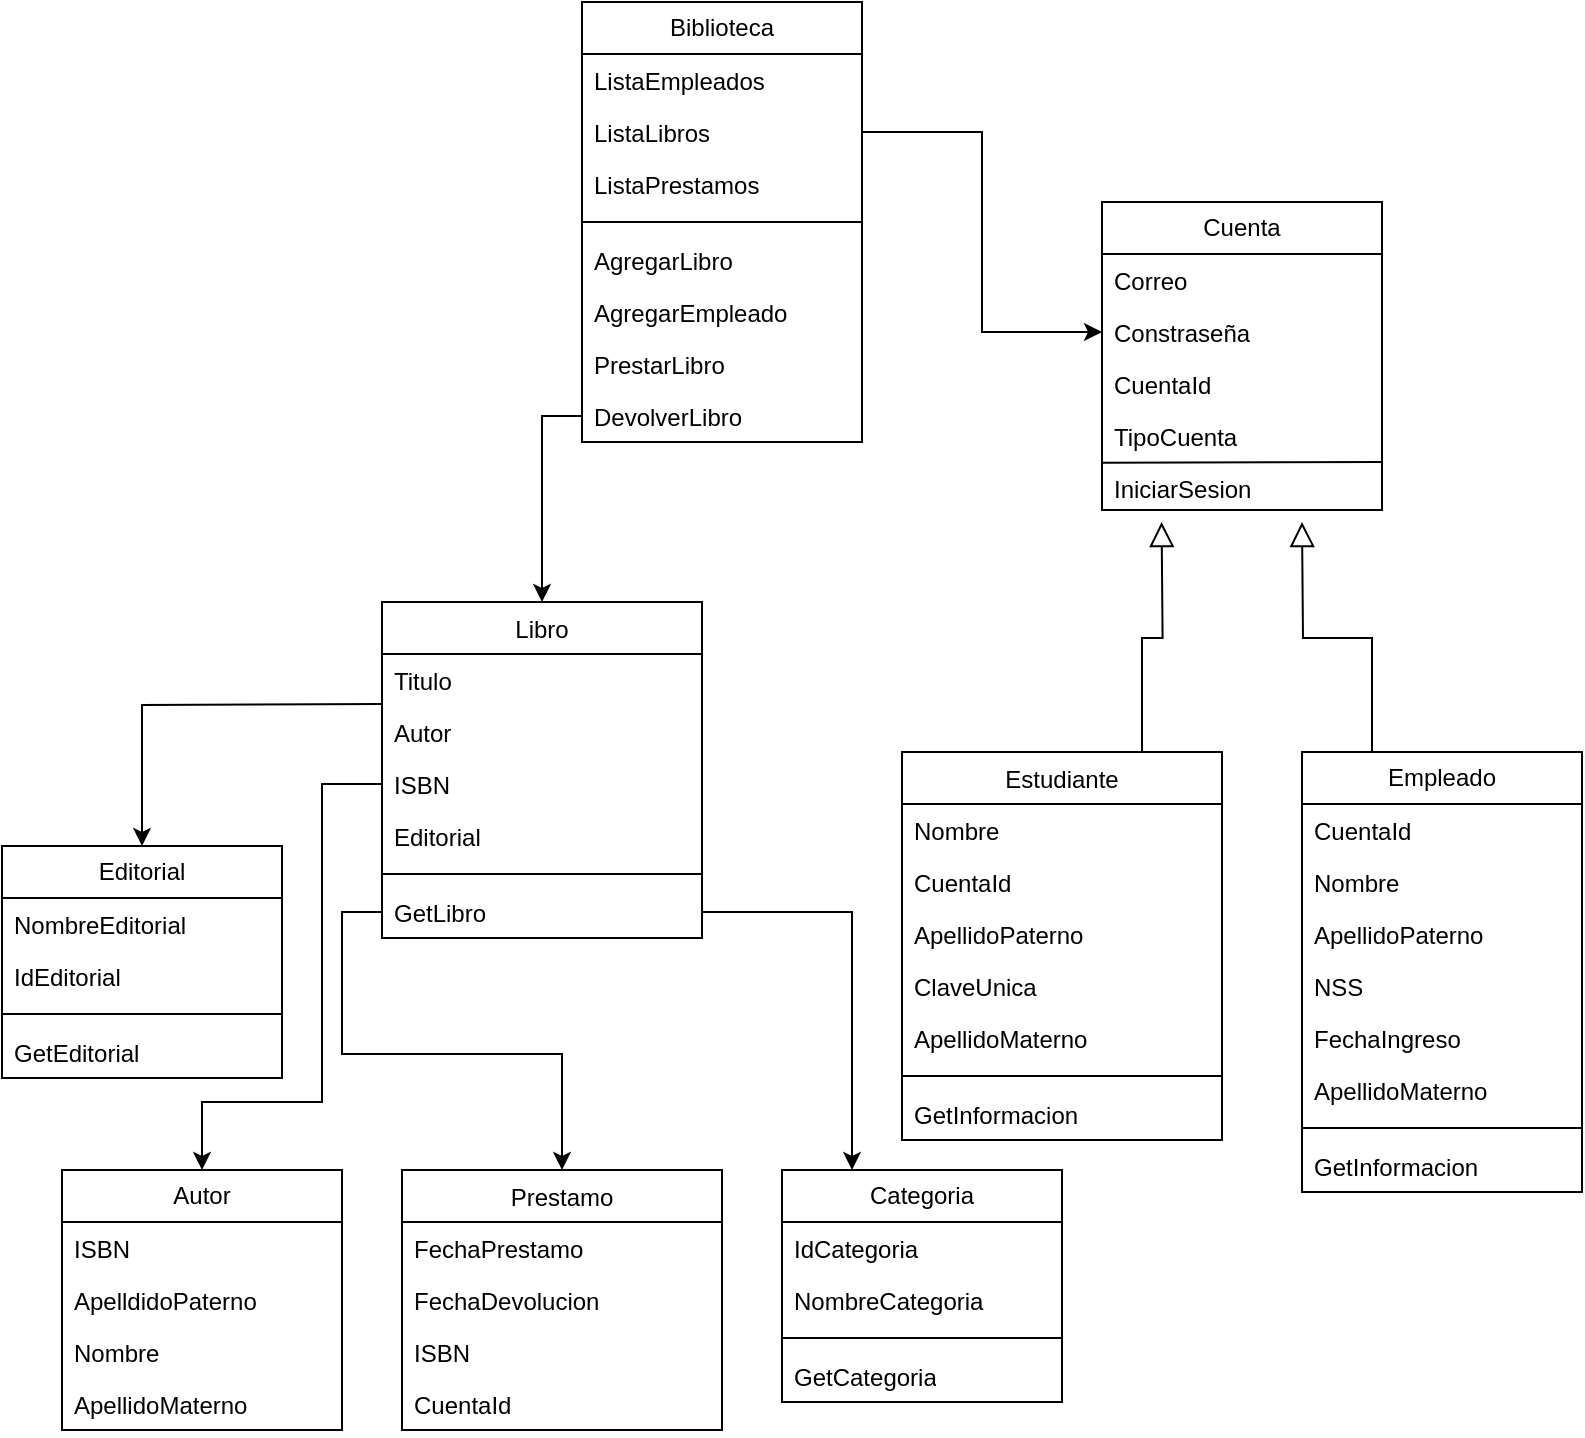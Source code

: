 <mxfile version="22.1.0" type="device">
  <diagram id="C5RBs43oDa-KdzZeNtuy" name="Page-1">
    <mxGraphModel dx="1120" dy="1647" grid="1" gridSize="10" guides="1" tooltips="1" connect="1" arrows="1" fold="1" page="1" pageScale="1" pageWidth="827" pageHeight="1169" math="0" shadow="0">
      <root>
        <mxCell id="WIyWlLk6GJQsqaUBKTNV-0" />
        <mxCell id="WIyWlLk6GJQsqaUBKTNV-1" parent="WIyWlLk6GJQsqaUBKTNV-0" />
        <mxCell id="zkfFHV4jXpPFQw0GAbJ--0" value="Libro" style="swimlane;fontStyle=0;align=center;verticalAlign=top;childLayout=stackLayout;horizontal=1;startSize=26;horizontalStack=0;resizeParent=1;resizeLast=0;collapsible=1;marginBottom=0;rounded=0;shadow=0;strokeWidth=1;" parent="WIyWlLk6GJQsqaUBKTNV-1" vertex="1">
          <mxGeometry x="220" y="110" width="160" height="168" as="geometry">
            <mxRectangle x="230" y="140" width="160" height="26" as="alternateBounds" />
          </mxGeometry>
        </mxCell>
        <mxCell id="DZmbbs5CT2JnMXToMI85-8" value="Titulo" style="text;align=left;verticalAlign=top;spacingLeft=4;spacingRight=4;overflow=hidden;rotatable=0;points=[[0,0.5],[1,0.5]];portConstraint=eastwest;" parent="zkfFHV4jXpPFQw0GAbJ--0" vertex="1">
          <mxGeometry y="26" width="160" height="26" as="geometry" />
        </mxCell>
        <mxCell id="DZmbbs5CT2JnMXToMI85-10" value="Autor" style="text;align=left;verticalAlign=top;spacingLeft=4;spacingRight=4;overflow=hidden;rotatable=0;points=[[0,0.5],[1,0.5]];portConstraint=eastwest;" parent="zkfFHV4jXpPFQw0GAbJ--0" vertex="1">
          <mxGeometry y="52" width="160" height="26" as="geometry" />
        </mxCell>
        <mxCell id="DZmbbs5CT2JnMXToMI85-7" value="ISBN" style="text;align=left;verticalAlign=top;spacingLeft=4;spacingRight=4;overflow=hidden;rotatable=0;points=[[0,0.5],[1,0.5]];portConstraint=eastwest;" parent="zkfFHV4jXpPFQw0GAbJ--0" vertex="1">
          <mxGeometry y="78" width="160" height="26" as="geometry" />
        </mxCell>
        <mxCell id="__hPWqLk1gA0AkuXwRrB-8" value="Editorial" style="text;align=left;verticalAlign=top;spacingLeft=4;spacingRight=4;overflow=hidden;rotatable=0;points=[[0,0.5],[1,0.5]];portConstraint=eastwest;" vertex="1" parent="zkfFHV4jXpPFQw0GAbJ--0">
          <mxGeometry y="104" width="160" height="26" as="geometry" />
        </mxCell>
        <mxCell id="DZmbbs5CT2JnMXToMI85-6" value="" style="line;html=1;strokeWidth=1;align=left;verticalAlign=middle;spacingTop=-1;spacingLeft=3;spacingRight=3;rotatable=0;labelPosition=right;points=[];portConstraint=eastwest;" parent="zkfFHV4jXpPFQw0GAbJ--0" vertex="1">
          <mxGeometry y="130" width="160" height="12" as="geometry" />
        </mxCell>
        <mxCell id="DZmbbs5CT2JnMXToMI85-11" value="GetLibro" style="text;align=left;verticalAlign=top;spacingLeft=4;spacingRight=4;overflow=hidden;rotatable=0;points=[[0,0.5],[1,0.5]];portConstraint=eastwest;" parent="zkfFHV4jXpPFQw0GAbJ--0" vertex="1">
          <mxGeometry y="142" width="160" height="26" as="geometry" />
        </mxCell>
        <mxCell id="zkfFHV4jXpPFQw0GAbJ--6" value="Prestamo" style="swimlane;fontStyle=0;align=center;verticalAlign=top;childLayout=stackLayout;horizontal=1;startSize=26;horizontalStack=0;resizeParent=1;resizeLast=0;collapsible=1;marginBottom=0;rounded=0;shadow=0;strokeWidth=1;" parent="WIyWlLk6GJQsqaUBKTNV-1" vertex="1">
          <mxGeometry x="230" y="394" width="160" height="130" as="geometry">
            <mxRectangle x="130" y="380" width="160" height="26" as="alternateBounds" />
          </mxGeometry>
        </mxCell>
        <mxCell id="zkfFHV4jXpPFQw0GAbJ--7" value="FechaPrestamo" style="text;align=left;verticalAlign=top;spacingLeft=4;spacingRight=4;overflow=hidden;rotatable=0;points=[[0,0.5],[1,0.5]];portConstraint=eastwest;" parent="zkfFHV4jXpPFQw0GAbJ--6" vertex="1">
          <mxGeometry y="26" width="160" height="26" as="geometry" />
        </mxCell>
        <mxCell id="zkfFHV4jXpPFQw0GAbJ--8" value="FechaDevolucion" style="text;align=left;verticalAlign=top;spacingLeft=4;spacingRight=4;overflow=hidden;rotatable=0;points=[[0,0.5],[1,0.5]];portConstraint=eastwest;rounded=0;shadow=0;html=0;" parent="zkfFHV4jXpPFQw0GAbJ--6" vertex="1">
          <mxGeometry y="52" width="160" height="26" as="geometry" />
        </mxCell>
        <mxCell id="zkfFHV4jXpPFQw0GAbJ--10" value="ISBN" style="text;align=left;verticalAlign=top;spacingLeft=4;spacingRight=4;overflow=hidden;rotatable=0;points=[[0,0.5],[1,0.5]];portConstraint=eastwest;fontStyle=0" parent="zkfFHV4jXpPFQw0GAbJ--6" vertex="1">
          <mxGeometry y="78" width="160" height="26" as="geometry" />
        </mxCell>
        <mxCell id="7Kb3V7YSL0KeNdR1jUQf-29" value="CuentaId" style="text;align=left;verticalAlign=top;spacingLeft=4;spacingRight=4;overflow=hidden;rotatable=0;points=[[0,0.5],[1,0.5]];portConstraint=eastwest;rounded=0;shadow=0;html=0;" parent="zkfFHV4jXpPFQw0GAbJ--6" vertex="1">
          <mxGeometry y="104" width="160" height="26" as="geometry" />
        </mxCell>
        <mxCell id="7Kb3V7YSL0KeNdR1jUQf-20" style="edgeStyle=orthogonalEdgeStyle;rounded=0;orthogonalLoop=1;jettySize=auto;html=1;exitX=0.75;exitY=0;exitDx=0;exitDy=0;endArrow=block;endFill=0;endSize=10;" parent="WIyWlLk6GJQsqaUBKTNV-1" source="zkfFHV4jXpPFQw0GAbJ--17" edge="1">
          <mxGeometry relative="1" as="geometry">
            <mxPoint x="609.789" y="70" as="targetPoint" />
          </mxGeometry>
        </mxCell>
        <mxCell id="zkfFHV4jXpPFQw0GAbJ--17" value="Estudiante" style="swimlane;fontStyle=0;align=center;verticalAlign=top;childLayout=stackLayout;horizontal=1;startSize=26;horizontalStack=0;resizeParent=1;resizeLast=0;collapsible=1;marginBottom=0;rounded=0;shadow=0;strokeWidth=1;" parent="WIyWlLk6GJQsqaUBKTNV-1" vertex="1">
          <mxGeometry x="480" y="185" width="160" height="194" as="geometry">
            <mxRectangle x="550" y="140" width="160" height="26" as="alternateBounds" />
          </mxGeometry>
        </mxCell>
        <mxCell id="zkfFHV4jXpPFQw0GAbJ--18" value="Nombre" style="text;align=left;verticalAlign=top;spacingLeft=4;spacingRight=4;overflow=hidden;rotatable=0;points=[[0,0.5],[1,0.5]];portConstraint=eastwest;" parent="zkfFHV4jXpPFQw0GAbJ--17" vertex="1">
          <mxGeometry y="26" width="160" height="26" as="geometry" />
        </mxCell>
        <mxCell id="zkfFHV4jXpPFQw0GAbJ--19" value="CuentaId" style="text;align=left;verticalAlign=top;spacingLeft=4;spacingRight=4;overflow=hidden;rotatable=0;points=[[0,0.5],[1,0.5]];portConstraint=eastwest;rounded=0;shadow=0;html=0;" parent="zkfFHV4jXpPFQw0GAbJ--17" vertex="1">
          <mxGeometry y="52" width="160" height="26" as="geometry" />
        </mxCell>
        <mxCell id="7Kb3V7YSL0KeNdR1jUQf-33" value="ApellidoPaterno" style="text;align=left;verticalAlign=top;spacingLeft=4;spacingRight=4;overflow=hidden;rotatable=0;points=[[0,0.5],[1,0.5]];portConstraint=eastwest;" parent="zkfFHV4jXpPFQw0GAbJ--17" vertex="1">
          <mxGeometry y="78" width="160" height="26" as="geometry" />
        </mxCell>
        <mxCell id="7Kb3V7YSL0KeNdR1jUQf-31" value="ClaveUnica" style="text;align=left;verticalAlign=top;spacingLeft=4;spacingRight=4;overflow=hidden;rotatable=0;points=[[0,0.5],[1,0.5]];portConstraint=eastwest;" parent="zkfFHV4jXpPFQw0GAbJ--17" vertex="1">
          <mxGeometry y="104" width="160" height="26" as="geometry" />
        </mxCell>
        <mxCell id="7Kb3V7YSL0KeNdR1jUQf-32" value="ApellidoMaterno" style="text;align=left;verticalAlign=top;spacingLeft=4;spacingRight=4;overflow=hidden;rotatable=0;points=[[0,0.5],[1,0.5]];portConstraint=eastwest;" parent="zkfFHV4jXpPFQw0GAbJ--17" vertex="1">
          <mxGeometry y="130" width="160" height="26" as="geometry" />
        </mxCell>
        <mxCell id="7Kb3V7YSL0KeNdR1jUQf-38" value="" style="line;html=1;strokeWidth=1;align=left;verticalAlign=middle;spacingTop=-1;spacingLeft=3;spacingRight=3;rotatable=0;labelPosition=right;points=[];portConstraint=eastwest;" parent="zkfFHV4jXpPFQw0GAbJ--17" vertex="1">
          <mxGeometry y="156" width="160" height="12" as="geometry" />
        </mxCell>
        <mxCell id="7Kb3V7YSL0KeNdR1jUQf-37" value="GetInformacion" style="text;align=left;verticalAlign=top;spacingLeft=4;spacingRight=4;overflow=hidden;rotatable=0;points=[[0,0.5],[1,0.5]];portConstraint=eastwest;rounded=0;shadow=0;html=0;" parent="zkfFHV4jXpPFQw0GAbJ--17" vertex="1">
          <mxGeometry y="168" width="160" height="26" as="geometry" />
        </mxCell>
        <mxCell id="7Kb3V7YSL0KeNdR1jUQf-21" style="edgeStyle=orthogonalEdgeStyle;rounded=0;orthogonalLoop=1;jettySize=auto;html=1;exitX=0.25;exitY=0;exitDx=0;exitDy=0;endArrow=block;endFill=0;endSize=10;" parent="WIyWlLk6GJQsqaUBKTNV-1" source="dWL-myIexO_7wIRxVp7Q-13" edge="1">
          <mxGeometry relative="1" as="geometry">
            <mxPoint x="680.0" y="70" as="targetPoint" />
          </mxGeometry>
        </mxCell>
        <mxCell id="dWL-myIexO_7wIRxVp7Q-13" value="Empleado" style="swimlane;fontStyle=0;childLayout=stackLayout;horizontal=1;startSize=26;fillColor=none;horizontalStack=0;resizeParent=1;resizeParentMax=0;resizeLast=0;collapsible=1;marginBottom=0;whiteSpace=wrap;html=1;" parent="WIyWlLk6GJQsqaUBKTNV-1" vertex="1">
          <mxGeometry x="680" y="185" width="140" height="220" as="geometry" />
        </mxCell>
        <mxCell id="dWL-myIexO_7wIRxVp7Q-14" value="CuentaId" style="text;strokeColor=none;fillColor=none;align=left;verticalAlign=top;spacingLeft=4;spacingRight=4;overflow=hidden;rotatable=0;points=[[0,0.5],[1,0.5]];portConstraint=eastwest;whiteSpace=wrap;html=1;" parent="dWL-myIexO_7wIRxVp7Q-13" vertex="1">
          <mxGeometry y="26" width="140" height="26" as="geometry" />
        </mxCell>
        <mxCell id="dWL-myIexO_7wIRxVp7Q-15" value="Nombre" style="text;strokeColor=none;fillColor=none;align=left;verticalAlign=top;spacingLeft=4;spacingRight=4;overflow=hidden;rotatable=0;points=[[0,0.5],[1,0.5]];portConstraint=eastwest;whiteSpace=wrap;html=1;" parent="dWL-myIexO_7wIRxVp7Q-13" vertex="1">
          <mxGeometry y="52" width="140" height="26" as="geometry" />
        </mxCell>
        <mxCell id="7Kb3V7YSL0KeNdR1jUQf-34" value="ApellidoPaterno" style="text;strokeColor=none;fillColor=none;align=left;verticalAlign=top;spacingLeft=4;spacingRight=4;overflow=hidden;rotatable=0;points=[[0,0.5],[1,0.5]];portConstraint=eastwest;whiteSpace=wrap;html=1;" parent="dWL-myIexO_7wIRxVp7Q-13" vertex="1">
          <mxGeometry y="78" width="140" height="26" as="geometry" />
        </mxCell>
        <mxCell id="7Kb3V7YSL0KeNdR1jUQf-36" value="NSS" style="text;strokeColor=none;fillColor=none;align=left;verticalAlign=top;spacingLeft=4;spacingRight=4;overflow=hidden;rotatable=0;points=[[0,0.5],[1,0.5]];portConstraint=eastwest;whiteSpace=wrap;html=1;" parent="dWL-myIexO_7wIRxVp7Q-13" vertex="1">
          <mxGeometry y="104" width="140" height="26" as="geometry" />
        </mxCell>
        <mxCell id="7Kb3V7YSL0KeNdR1jUQf-35" value="FechaIngreso" style="text;strokeColor=none;fillColor=none;align=left;verticalAlign=top;spacingLeft=4;spacingRight=4;overflow=hidden;rotatable=0;points=[[0,0.5],[1,0.5]];portConstraint=eastwest;whiteSpace=wrap;html=1;" parent="dWL-myIexO_7wIRxVp7Q-13" vertex="1">
          <mxGeometry y="130" width="140" height="26" as="geometry" />
        </mxCell>
        <mxCell id="dWL-myIexO_7wIRxVp7Q-16" value="ApellidoMaterno" style="text;strokeColor=none;fillColor=none;align=left;verticalAlign=top;spacingLeft=4;spacingRight=4;overflow=hidden;rotatable=0;points=[[0,0.5],[1,0.5]];portConstraint=eastwest;whiteSpace=wrap;html=1;" parent="dWL-myIexO_7wIRxVp7Q-13" vertex="1">
          <mxGeometry y="156" width="140" height="26" as="geometry" />
        </mxCell>
        <mxCell id="7Kb3V7YSL0KeNdR1jUQf-40" value="" style="line;html=1;strokeWidth=1;align=left;verticalAlign=middle;spacingTop=-1;spacingLeft=3;spacingRight=3;rotatable=0;labelPosition=right;points=[];portConstraint=eastwest;" parent="dWL-myIexO_7wIRxVp7Q-13" vertex="1">
          <mxGeometry y="182" width="140" height="12" as="geometry" />
        </mxCell>
        <mxCell id="7Kb3V7YSL0KeNdR1jUQf-39" value="GetInformacion" style="text;align=left;verticalAlign=top;spacingLeft=4;spacingRight=4;overflow=hidden;rotatable=0;points=[[0,0.5],[1,0.5]];portConstraint=eastwest;rounded=0;shadow=0;html=0;" parent="dWL-myIexO_7wIRxVp7Q-13" vertex="1">
          <mxGeometry y="194" width="140" height="26" as="geometry" />
        </mxCell>
        <mxCell id="dWL-myIexO_7wIRxVp7Q-21" value="Autor" style="swimlane;fontStyle=0;childLayout=stackLayout;horizontal=1;startSize=26;fillColor=none;horizontalStack=0;resizeParent=1;resizeParentMax=0;resizeLast=0;collapsible=1;marginBottom=0;whiteSpace=wrap;html=1;" parent="WIyWlLk6GJQsqaUBKTNV-1" vertex="1">
          <mxGeometry x="60" y="394" width="140" height="130" as="geometry" />
        </mxCell>
        <mxCell id="dWL-myIexO_7wIRxVp7Q-22" value="ISBN" style="text;strokeColor=none;fillColor=none;align=left;verticalAlign=top;spacingLeft=4;spacingRight=4;overflow=hidden;rotatable=0;points=[[0,0.5],[1,0.5]];portConstraint=eastwest;whiteSpace=wrap;html=1;" parent="dWL-myIexO_7wIRxVp7Q-21" vertex="1">
          <mxGeometry y="26" width="140" height="26" as="geometry" />
        </mxCell>
        <mxCell id="7Kb3V7YSL0KeNdR1jUQf-28" value="ApelldidoPaterno" style="text;strokeColor=none;fillColor=none;align=left;verticalAlign=top;spacingLeft=4;spacingRight=4;overflow=hidden;rotatable=0;points=[[0,0.5],[1,0.5]];portConstraint=eastwest;whiteSpace=wrap;html=1;" parent="dWL-myIexO_7wIRxVp7Q-21" vertex="1">
          <mxGeometry y="52" width="140" height="26" as="geometry" />
        </mxCell>
        <mxCell id="dWL-myIexO_7wIRxVp7Q-23" value="Nombre" style="text;strokeColor=none;fillColor=none;align=left;verticalAlign=top;spacingLeft=4;spacingRight=4;overflow=hidden;rotatable=0;points=[[0,0.5],[1,0.5]];portConstraint=eastwest;whiteSpace=wrap;html=1;" parent="dWL-myIexO_7wIRxVp7Q-21" vertex="1">
          <mxGeometry y="78" width="140" height="26" as="geometry" />
        </mxCell>
        <mxCell id="dWL-myIexO_7wIRxVp7Q-24" value="ApellidoMaterno" style="text;strokeColor=none;fillColor=none;align=left;verticalAlign=top;spacingLeft=4;spacingRight=4;overflow=hidden;rotatable=0;points=[[0,0.5],[1,0.5]];portConstraint=eastwest;whiteSpace=wrap;html=1;" parent="dWL-myIexO_7wIRxVp7Q-21" vertex="1">
          <mxGeometry y="104" width="140" height="26" as="geometry" />
        </mxCell>
        <mxCell id="dWL-myIexO_7wIRxVp7Q-33" value="Editorial" style="swimlane;fontStyle=0;childLayout=stackLayout;horizontal=1;startSize=26;fillColor=none;horizontalStack=0;resizeParent=1;resizeParentMax=0;resizeLast=0;collapsible=1;marginBottom=0;whiteSpace=wrap;html=1;" parent="WIyWlLk6GJQsqaUBKTNV-1" vertex="1">
          <mxGeometry x="30" y="232" width="140" height="116" as="geometry" />
        </mxCell>
        <mxCell id="dWL-myIexO_7wIRxVp7Q-34" value="NombreEditorial" style="text;strokeColor=none;fillColor=none;align=left;verticalAlign=top;spacingLeft=4;spacingRight=4;overflow=hidden;rotatable=0;points=[[0,0.5],[1,0.5]];portConstraint=eastwest;whiteSpace=wrap;html=1;" parent="dWL-myIexO_7wIRxVp7Q-33" vertex="1">
          <mxGeometry y="26" width="140" height="26" as="geometry" />
        </mxCell>
        <mxCell id="dWL-myIexO_7wIRxVp7Q-35" value="IdEditorial" style="text;strokeColor=none;fillColor=none;align=left;verticalAlign=top;spacingLeft=4;spacingRight=4;overflow=hidden;rotatable=0;points=[[0,0.5],[1,0.5]];portConstraint=eastwest;whiteSpace=wrap;html=1;" parent="dWL-myIexO_7wIRxVp7Q-33" vertex="1">
          <mxGeometry y="52" width="140" height="26" as="geometry" />
        </mxCell>
        <mxCell id="__hPWqLk1gA0AkuXwRrB-9" value="" style="line;html=1;strokeWidth=1;align=left;verticalAlign=middle;spacingTop=-1;spacingLeft=3;spacingRight=3;rotatable=0;labelPosition=right;points=[];portConstraint=eastwest;" vertex="1" parent="dWL-myIexO_7wIRxVp7Q-33">
          <mxGeometry y="78" width="140" height="12" as="geometry" />
        </mxCell>
        <mxCell id="__hPWqLk1gA0AkuXwRrB-10" value="GetEditorial" style="text;strokeColor=none;fillColor=none;align=left;verticalAlign=top;spacingLeft=4;spacingRight=4;overflow=hidden;rotatable=0;points=[[0,0.5],[1,0.5]];portConstraint=eastwest;whiteSpace=wrap;html=1;" vertex="1" parent="dWL-myIexO_7wIRxVp7Q-33">
          <mxGeometry y="90" width="140" height="26" as="geometry" />
        </mxCell>
        <mxCell id="dWL-myIexO_7wIRxVp7Q-42" value="Categoria" style="swimlane;fontStyle=0;childLayout=stackLayout;horizontal=1;startSize=26;fillColor=none;horizontalStack=0;resizeParent=1;resizeParentMax=0;resizeLast=0;collapsible=1;marginBottom=0;whiteSpace=wrap;html=1;" parent="WIyWlLk6GJQsqaUBKTNV-1" vertex="1">
          <mxGeometry x="420" y="394" width="140" height="116" as="geometry" />
        </mxCell>
        <mxCell id="dWL-myIexO_7wIRxVp7Q-43" value="IdCategoria" style="text;strokeColor=none;fillColor=none;align=left;verticalAlign=top;spacingLeft=4;spacingRight=4;overflow=hidden;rotatable=0;points=[[0,0.5],[1,0.5]];portConstraint=eastwest;whiteSpace=wrap;html=1;" parent="dWL-myIexO_7wIRxVp7Q-42" vertex="1">
          <mxGeometry y="26" width="140" height="26" as="geometry" />
        </mxCell>
        <mxCell id="__hPWqLk1gA0AkuXwRrB-3" value="NombreCategoria" style="text;align=left;verticalAlign=top;spacingLeft=4;spacingRight=4;overflow=hidden;rotatable=0;points=[[0,0.5],[1,0.5]];portConstraint=eastwest;rounded=0;shadow=0;html=0;" vertex="1" parent="dWL-myIexO_7wIRxVp7Q-42">
          <mxGeometry y="52" width="140" height="26" as="geometry" />
        </mxCell>
        <mxCell id="__hPWqLk1gA0AkuXwRrB-4" value="" style="line;html=1;strokeWidth=1;align=left;verticalAlign=middle;spacingTop=-1;spacingLeft=3;spacingRight=3;rotatable=0;labelPosition=right;points=[];portConstraint=eastwest;" vertex="1" parent="dWL-myIexO_7wIRxVp7Q-42">
          <mxGeometry y="78" width="140" height="12" as="geometry" />
        </mxCell>
        <mxCell id="__hPWqLk1gA0AkuXwRrB-6" value="GetCategoria" style="text;strokeColor=none;fillColor=none;align=left;verticalAlign=top;spacingLeft=4;spacingRight=4;overflow=hidden;rotatable=0;points=[[0,0.5],[1,0.5]];portConstraint=eastwest;whiteSpace=wrap;html=1;" vertex="1" parent="dWL-myIexO_7wIRxVp7Q-42">
          <mxGeometry y="90" width="140" height="26" as="geometry" />
        </mxCell>
        <mxCell id="7Kb3V7YSL0KeNdR1jUQf-1" value="Biblioteca" style="swimlane;fontStyle=0;childLayout=stackLayout;horizontal=1;startSize=26;fillColor=none;horizontalStack=0;resizeParent=1;resizeParentMax=0;resizeLast=0;collapsible=1;marginBottom=0;whiteSpace=wrap;html=1;" parent="WIyWlLk6GJQsqaUBKTNV-1" vertex="1">
          <mxGeometry x="320" y="-190" width="140" height="220" as="geometry" />
        </mxCell>
        <mxCell id="7Kb3V7YSL0KeNdR1jUQf-2" value="ListaEmpleados" style="text;strokeColor=none;fillColor=none;align=left;verticalAlign=top;spacingLeft=4;spacingRight=4;overflow=hidden;rotatable=0;points=[[0,0.5],[1,0.5]];portConstraint=eastwest;whiteSpace=wrap;html=1;" parent="7Kb3V7YSL0KeNdR1jUQf-1" vertex="1">
          <mxGeometry y="26" width="140" height="26" as="geometry" />
        </mxCell>
        <mxCell id="7Kb3V7YSL0KeNdR1jUQf-3" value="ListaLibros" style="text;strokeColor=none;fillColor=none;align=left;verticalAlign=top;spacingLeft=4;spacingRight=4;overflow=hidden;rotatable=0;points=[[0,0.5],[1,0.5]];portConstraint=eastwest;whiteSpace=wrap;html=1;" parent="7Kb3V7YSL0KeNdR1jUQf-1" vertex="1">
          <mxGeometry y="52" width="140" height="26" as="geometry" />
        </mxCell>
        <mxCell id="7Kb3V7YSL0KeNdR1jUQf-4" value="ListaPrestamos" style="text;strokeColor=none;fillColor=none;align=left;verticalAlign=top;spacingLeft=4;spacingRight=4;overflow=hidden;rotatable=0;points=[[0,0.5],[1,0.5]];portConstraint=eastwest;whiteSpace=wrap;html=1;" parent="7Kb3V7YSL0KeNdR1jUQf-1" vertex="1">
          <mxGeometry y="78" width="140" height="26" as="geometry" />
        </mxCell>
        <mxCell id="7Kb3V7YSL0KeNdR1jUQf-43" value="" style="line;html=1;strokeWidth=1;align=left;verticalAlign=middle;spacingTop=-1;spacingLeft=3;spacingRight=3;rotatable=0;labelPosition=right;points=[];portConstraint=eastwest;" parent="7Kb3V7YSL0KeNdR1jUQf-1" vertex="1">
          <mxGeometry y="104" width="140" height="12" as="geometry" />
        </mxCell>
        <mxCell id="7Kb3V7YSL0KeNdR1jUQf-42" value="AgregarLibro" style="text;strokeColor=none;fillColor=none;align=left;verticalAlign=top;spacingLeft=4;spacingRight=4;overflow=hidden;rotatable=0;points=[[0,0.5],[1,0.5]];portConstraint=eastwest;whiteSpace=wrap;html=1;" parent="7Kb3V7YSL0KeNdR1jUQf-1" vertex="1">
          <mxGeometry y="116" width="140" height="26" as="geometry" />
        </mxCell>
        <mxCell id="7Kb3V7YSL0KeNdR1jUQf-45" value="AgregarEmpleado" style="text;strokeColor=none;fillColor=none;align=left;verticalAlign=top;spacingLeft=4;spacingRight=4;overflow=hidden;rotatable=0;points=[[0,0.5],[1,0.5]];portConstraint=eastwest;whiteSpace=wrap;html=1;" parent="7Kb3V7YSL0KeNdR1jUQf-1" vertex="1">
          <mxGeometry y="142" width="140" height="26" as="geometry" />
        </mxCell>
        <mxCell id="7Kb3V7YSL0KeNdR1jUQf-46" value="PrestarLibro" style="text;strokeColor=none;fillColor=none;align=left;verticalAlign=top;spacingLeft=4;spacingRight=4;overflow=hidden;rotatable=0;points=[[0,0.5],[1,0.5]];portConstraint=eastwest;whiteSpace=wrap;html=1;" parent="7Kb3V7YSL0KeNdR1jUQf-1" vertex="1">
          <mxGeometry y="168" width="140" height="26" as="geometry" />
        </mxCell>
        <mxCell id="7Kb3V7YSL0KeNdR1jUQf-44" value="DevolverLibro" style="text;strokeColor=none;fillColor=none;align=left;verticalAlign=top;spacingLeft=4;spacingRight=4;overflow=hidden;rotatable=0;points=[[0,0.5],[1,0.5]];portConstraint=eastwest;whiteSpace=wrap;html=1;" parent="7Kb3V7YSL0KeNdR1jUQf-1" vertex="1">
          <mxGeometry y="194" width="140" height="26" as="geometry" />
        </mxCell>
        <mxCell id="7Kb3V7YSL0KeNdR1jUQf-8" value="Cuenta" style="swimlane;fontStyle=0;childLayout=stackLayout;horizontal=1;startSize=26;fillColor=none;horizontalStack=0;resizeParent=1;resizeParentMax=0;resizeLast=0;collapsible=1;marginBottom=0;whiteSpace=wrap;html=1;" parent="WIyWlLk6GJQsqaUBKTNV-1" vertex="1">
          <mxGeometry x="580" y="-90" width="140" height="154" as="geometry" />
        </mxCell>
        <mxCell id="7Kb3V7YSL0KeNdR1jUQf-9" value="Correo" style="text;strokeColor=none;fillColor=none;align=left;verticalAlign=top;spacingLeft=4;spacingRight=4;overflow=hidden;rotatable=0;points=[[0,0.5],[1,0.5]];portConstraint=eastwest;whiteSpace=wrap;html=1;" parent="7Kb3V7YSL0KeNdR1jUQf-8" vertex="1">
          <mxGeometry y="26" width="140" height="26" as="geometry" />
        </mxCell>
        <mxCell id="7Kb3V7YSL0KeNdR1jUQf-10" value="Constraseña" style="text;strokeColor=none;fillColor=none;align=left;verticalAlign=top;spacingLeft=4;spacingRight=4;overflow=hidden;rotatable=0;points=[[0,0.5],[1,0.5]];portConstraint=eastwest;whiteSpace=wrap;html=1;" parent="7Kb3V7YSL0KeNdR1jUQf-8" vertex="1">
          <mxGeometry y="52" width="140" height="26" as="geometry" />
        </mxCell>
        <mxCell id="__hPWqLk1gA0AkuXwRrB-12" value="CuentaId" style="text;strokeColor=none;fillColor=none;align=left;verticalAlign=top;spacingLeft=4;spacingRight=4;overflow=hidden;rotatable=0;points=[[0,0.5],[1,0.5]];portConstraint=eastwest;whiteSpace=wrap;html=1;" vertex="1" parent="7Kb3V7YSL0KeNdR1jUQf-8">
          <mxGeometry y="78" width="140" height="26" as="geometry" />
        </mxCell>
        <mxCell id="7Kb3V7YSL0KeNdR1jUQf-11" value="TipoCuenta" style="text;strokeColor=none;fillColor=none;align=left;verticalAlign=top;spacingLeft=4;spacingRight=4;overflow=hidden;rotatable=0;points=[[0,0.5],[1,0.5]];portConstraint=eastwest;whiteSpace=wrap;html=1;" parent="7Kb3V7YSL0KeNdR1jUQf-8" vertex="1">
          <mxGeometry y="104" width="140" height="26" as="geometry" />
        </mxCell>
        <mxCell id="7Kb3V7YSL0KeNdR1jUQf-14" value="" style="endArrow=none;html=1;rounded=0;exitX=-0.002;exitY=0.766;exitDx=0;exitDy=0;exitPerimeter=0;entryX=1;entryY=0.75;entryDx=0;entryDy=0;entryPerimeter=0;" parent="7Kb3V7YSL0KeNdR1jUQf-8" edge="1">
          <mxGeometry width="50" height="50" relative="1" as="geometry">
            <mxPoint x="2.731e-14" y="130.416" as="sourcePoint" />
            <mxPoint x="140.28" y="130" as="targetPoint" />
            <Array as="points" />
          </mxGeometry>
        </mxCell>
        <mxCell id="7Kb3V7YSL0KeNdR1jUQf-16" value="IniciarSesion" style="text;strokeColor=none;fillColor=none;align=left;verticalAlign=top;spacingLeft=4;spacingRight=4;overflow=hidden;rotatable=0;points=[[0,0.5],[1,0.5]];portConstraint=eastwest;whiteSpace=wrap;html=1;" parent="7Kb3V7YSL0KeNdR1jUQf-8" vertex="1">
          <mxGeometry y="130" width="140" height="24" as="geometry" />
        </mxCell>
        <mxCell id="7Kb3V7YSL0KeNdR1jUQf-22" style="edgeStyle=orthogonalEdgeStyle;rounded=0;orthogonalLoop=1;jettySize=auto;html=1;exitX=1;exitY=0.5;exitDx=0;exitDy=0;entryX=0;entryY=0.5;entryDx=0;entryDy=0;" parent="WIyWlLk6GJQsqaUBKTNV-1" source="7Kb3V7YSL0KeNdR1jUQf-3" target="7Kb3V7YSL0KeNdR1jUQf-10" edge="1">
          <mxGeometry relative="1" as="geometry" />
        </mxCell>
        <mxCell id="DZmbbs5CT2JnMXToMI85-4" style="edgeStyle=orthogonalEdgeStyle;rounded=0;orthogonalLoop=1;jettySize=auto;html=1;exitX=0;exitY=0.5;exitDx=0;exitDy=0;entryX=0.5;entryY=0;entryDx=0;entryDy=0;" parent="WIyWlLk6GJQsqaUBKTNV-1" target="dWL-myIexO_7wIRxVp7Q-33" edge="1">
          <mxGeometry relative="1" as="geometry">
            <mxPoint x="220" y="161" as="sourcePoint" />
          </mxGeometry>
        </mxCell>
        <mxCell id="__hPWqLk1gA0AkuXwRrB-0" style="edgeStyle=orthogonalEdgeStyle;rounded=0;orthogonalLoop=1;jettySize=auto;html=1;exitX=1;exitY=0.5;exitDx=0;exitDy=0;entryX=0.25;entryY=0;entryDx=0;entryDy=0;" edge="1" parent="WIyWlLk6GJQsqaUBKTNV-1" source="DZmbbs5CT2JnMXToMI85-11" target="dWL-myIexO_7wIRxVp7Q-42">
          <mxGeometry relative="1" as="geometry" />
        </mxCell>
        <mxCell id="__hPWqLk1gA0AkuXwRrB-1" style="edgeStyle=orthogonalEdgeStyle;rounded=0;orthogonalLoop=1;jettySize=auto;html=1;exitX=0;exitY=0.5;exitDx=0;exitDy=0;entryX=0.5;entryY=0;entryDx=0;entryDy=0;" edge="1" parent="WIyWlLk6GJQsqaUBKTNV-1" source="DZmbbs5CT2JnMXToMI85-7" target="dWL-myIexO_7wIRxVp7Q-21">
          <mxGeometry relative="1" as="geometry">
            <Array as="points">
              <mxPoint x="190" y="201" />
              <mxPoint x="190" y="360" />
              <mxPoint x="130" y="360" />
            </Array>
          </mxGeometry>
        </mxCell>
        <mxCell id="__hPWqLk1gA0AkuXwRrB-2" style="edgeStyle=orthogonalEdgeStyle;rounded=0;orthogonalLoop=1;jettySize=auto;html=1;exitX=0;exitY=0.5;exitDx=0;exitDy=0;entryX=0.5;entryY=0;entryDx=0;entryDy=0;" edge="1" parent="WIyWlLk6GJQsqaUBKTNV-1" source="DZmbbs5CT2JnMXToMI85-11" target="zkfFHV4jXpPFQw0GAbJ--6">
          <mxGeometry relative="1" as="geometry" />
        </mxCell>
        <mxCell id="__hPWqLk1gA0AkuXwRrB-7" style="edgeStyle=orthogonalEdgeStyle;rounded=0;orthogonalLoop=1;jettySize=auto;html=1;exitX=0;exitY=0.5;exitDx=0;exitDy=0;entryX=0.5;entryY=0;entryDx=0;entryDy=0;" edge="1" parent="WIyWlLk6GJQsqaUBKTNV-1" source="7Kb3V7YSL0KeNdR1jUQf-44" target="zkfFHV4jXpPFQw0GAbJ--0">
          <mxGeometry relative="1" as="geometry" />
        </mxCell>
      </root>
    </mxGraphModel>
  </diagram>
</mxfile>
